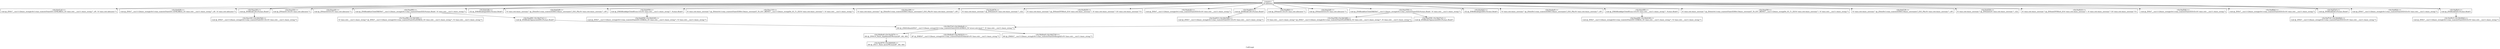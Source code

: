 digraph "CallGraph" {
	label="CallGraph";

	Node0x16bd9d0 [shape=record,label="{\<empty\>\ni32 @main()}"];
	Node0x16bd9d0 -> Node0x1710c00;
	Node0x16bd9d0 -> Node0x17043d0;
	Node0x16bd9d0 -> Node0x16bc3b0;
	Node0x16bd9d0 -> Node0x16b07d0;
	Node0x16bd9d0 -> Node0x17044d0;
	Node0x16bd9d0 -> Node0x17045d0;
	Node0x16bd9d0 -> Node0x1708660;
	Node0x16bd9d0 -> Node0x170ab20;
	Node0x16bd9d0 -> Node0x170ac20;
	Node0x16bd9d0 -> Node0x170e510;
	Node0x16bd9d0 -> Node0x170e610;
	Node0x16bd9d0 -> Node0x170e710;
	Node0x16bd9d0 -> Node0x170e810;
	Node0x16bd9d0 -> Node0x170e910;
	Node0x16bd9d0 -> Node0x170ea10;
	Node0x16bd9d0 -> Node0x1710b00;
	Node0x16bd9d0 -> Node0x1710d00;
	Node0x16bd9d0 -> Node0x1710e00;
	Node0x16bd9d0 -> Node0x1715ea0;
	Node0x16bd9d0 -> Node0x1718360;
	Node0x16bd9d0 -> Node0x1718460;
	Node0x16bd9d0 -> Node0x171bd50;
	Node0x16bd9d0 -> Node0x171be50;
	Node0x16bd9d0 -> Node0x171bf80;
	Node0x16bd9d0 -> Node0x171c130;
	Node0x16bd9d0 -> Node0x171c2e0;
	Node0x16bd9d0 -> Node0x171c490;
	Node0x16bd9d0 -> Node0x171c640;
	Node0x16bd9d0 -> Node0x171e660;
	Node0x16bd9d0 -> Node0x171e810;
	Node0x16bc3b0 [shape=record,label="{\<0x16aa160-\>\>\nvoid @_ZN4BookC2Ev(%class.Book*)}"];
	Node0x16bc3b0 -> Node0x1720830;
	Node0x16b07d0 [shape=record,label="{\<0x16aa350-\>\>\nvoid @_ZNSaIcEC1Ev(%\"class.std::allocator\"*)}"];
	Node0x17043d0 [shape=record,label="{\<0x16a62f0-\>\>\nvoid @_ZNSt7__cxx1112basic_stringIcSt11char_traitsIcESaIcEEC1EPKcRKS3_(%\"class.std::__cxx11::basic_string\"*, i8*, %\"class.std::allocator\"*)}"];
	Node0x17044d0 [shape=record,label="{\<0x16aaa40-\>\>\nvoid @_ZNSaIcED1Ev(%\"class.std::allocator\"*)}"];
	Node0x17045d0 [shape=record,label="{\<0x16aaf08-\>\>\nvoid @_ZN4Book8setTitleERKNSt7__cxx1112basic_stringIcSt11char_traitsIcESaIcEEE(%class.Book*, %\"class.std::__cxx11::basic_string\"*)}"];
	Node0x17045d0 -> Node0x17209e0;
	Node0x17045d0 -> Node0x1720da0;
	Node0x1708660 [shape=record,label="{\<0x16ab180-\>\>\ni32 @_ZNK4Book5getIDEv(%class.Book*)}"];
	Node0x170ab20 [shape=record,label="{\<0x16ab5d8-\>\>\n%\"class.std::basic_ostream\"* @_ZStlsISt11char_traitsIcEERSt13basic_ostreamIcT_ES5_PKc(%\"class.std::basic_ostream\"*, i8*)}"];
	Node0x170ac20 [shape=record,label="{\<0x16ab958-\>\>\nvoid @_ZNK4Book8getTitleB5cxx11Ev(%\"class.std::__cxx11::basic_string\"*, %class.Book*)}"];
	Node0x170ac20 -> Node0x170f460;
	Node0x170e510 [shape=record,label="{\<0x16ac118-\>\>\n%\"class.std::basic_ostream\"* @_ZStlsIcSt11char_traitsIcESaIcEERSt13basic_ostreamIT_T0_ES7_RKNSt7__cxx1112basic_stringIS4_S5_T1_EE(%\"class.std::basic_ostream\"*, %\"class.std::__cxx11::basic_string\"*)}"];
	Node0x170e610 [shape=record,label="{\<0x16ac398-\>\>\n%\"class.std::basic_ostream\"* @_ZStlsISt11char_traitsIcEERSt13basic_ostreamIcT_ES5_PKc(%\"class.std::basic_ostream\"*, i8*)}"];
	Node0x170e710 [shape=record,label="{\<0x16ad678-\>\>\n%\"class.std::basic_ostream\"* @_ZNSolsEi(%\"class.std::basic_ostream\"*, i32)}"];
	Node0x170e810 [shape=record,label="{\<0x16adb38-\>\>\n%\"class.std::basic_ostream\"* @_ZNSolsEPFRSoS_E(%\"class.std::basic_ostream\"*, %\"class.std::basic_ostream\"* (%\"class.std::basic_ostream\"*)*)}"];
	Node0x170e910 [shape=record,label="{\<0x16ade20-\>\>\nvoid @_ZNSt7__cxx1112basic_stringIcSt11char_traitsIcESaIcEED1Ev(%\"class.std::__cxx11::basic_string\"*)}"];
	Node0x170ea10 [shape=record,label="{\<0x16adf10-\>\>\nvoid @_ZN4BookC2Ev(%class.Book*)}"];
	Node0x170ea10 -> Node0x1712a20;
	Node0x1710b00 [shape=record,label="{\<0x16adfb0-\>\>\nvoid @_ZNSaIcEC1Ev(%\"class.std::allocator\"*)}"];
	Node0x1710c00 [shape=record,label="{\<0x16a41a0-\>\>\nvoid @_ZNSt7__cxx1112basic_stringIcSt11char_traitsIcESaIcEEC1EPKcRKS3_(%\"class.std::__cxx11::basic_string\"*, i8*, %\"class.std::allocator\"*)}"];
	Node0x1710d00 [shape=record,label="{\<0x16ae2d0-\>\>\nvoid @_ZNSaIcED1Ev(%\"class.std::allocator\"*)}"];
	Node0x1710e00 [shape=record,label="{\<0x16ae558-\>\>\nvoid @_ZN4Book8setTitleERKNSt7__cxx1112basic_stringIcSt11char_traitsIcESaIcEEE(%class.Book*, %\"class.std::__cxx11::basic_string\"*)}"];
	Node0x1710e00 -> Node0x1713a30;
	Node0x1710e00 -> Node0x17168f0;
	Node0x1715ea0 [shape=record,label="{\<0x16ae6e0-\>\>\ni32 @_ZNK4Book5getIDEv(%class.Book*)}"];
	Node0x1718360 [shape=record,label="{\<0x16aebe8-\>\>\n%\"class.std::basic_ostream\"* @_ZStlsISt11char_traitsIcEERSt13basic_ostreamIcT_ES5_PKc(%\"class.std::basic_ostream\"*, i8*)}"];
	Node0x1718460 [shape=record,label="{\<0x16aed08-\>\>\nvoid @_ZNK4Book8getTitleB5cxx11Ev(%\"class.std::__cxx11::basic_string\"*, %class.Book*)}"];
	Node0x1718460 -> Node0x16f46e0;
	Node0x171bd50 [shape=record,label="{\<0x16aef38-\>\>\n%\"class.std::basic_ostream\"* @_ZStlsIcSt11char_traitsIcESaIcEERSt13basic_ostreamIT_T0_ES7_RKNSt7__cxx1112basic_stringIS4_S5_T1_EE(%\"class.std::basic_ostream\"*, %\"class.std::__cxx11::basic_string\"*)}"];
	Node0x171be50 [shape=record,label="{\<0x16af138-\>\>\n%\"class.std::basic_ostream\"* @_ZStlsISt11char_traitsIcEERSt13basic_ostreamIcT_ES5_PKc(%\"class.std::basic_ostream\"*, i8*)}"];
	Node0x171bf80 [shape=record,label="{\<0x16af258-\>\>\n%\"class.std::basic_ostream\"* @_ZNSolsEi(%\"class.std::basic_ostream\"*, i32)}"];
	Node0x171c130 [shape=record,label="{\<0x16af418-\>\>\n%\"class.std::basic_ostream\"* @_ZNSolsEPFRSoS_E(%\"class.std::basic_ostream\"*, %\"class.std::basic_ostream\"* (%\"class.std::basic_ostream\"*)*)}"];
	Node0x171c2e0 [shape=record,label="{\<0x16af540-\>\>\nvoid @_ZNSt7__cxx1112basic_stringIcSt11char_traitsIcESaIcEED1Ev(%\"class.std::__cxx11::basic_string\"*)}"];
	Node0x171c490 [shape=record,label="{\<0x16af6b0-\>\>\nvoid @_ZNSt7__cxx1112basic_stringIcSt11char_traitsIcESaIcEED1Ev(%\"class.std::__cxx11::basic_string\"*)}"];
	Node0x171c640 [shape=record,label="{\<0x16af7e0-\>\>\nvoid @_ZN4BookD2Ev(%class.Book*)}"];
	Node0x171c640 -> Node0x16f4890;
	Node0x171e660 [shape=record,label="{\<0x16af920-\>\>\nvoid @_ZNSt7__cxx1112basic_stringIcSt11char_traitsIcESaIcEED1Ev(%\"class.std::__cxx11::basic_string\"*)}"];
	Node0x171e810 [shape=record,label="{\<0x16af9c0-\>\>\nvoid @_ZN4BookD2Ev(%class.Book*)}"];
	Node0x171e810 -> Node0x16f4a40;
	Node0x1720830 [shape=record,label="{\<0x16aa160-\>0x16b25b0-\>\>\nvoid @_ZNSt7__cxx1112basic_stringIcSt11char_traitsIcESaIcEEC1Ev(%\"class.std::__cxx11::basic_string\"*)}"];
	Node0x17209e0 [shape=record,label="{\<0x16aaf08-\>0x16b34f8-\>\>\n%\"class.std::__cxx11::basic_string\"* @_ZNSt7__cxx1112basic_stringIcSt11char_traitsIcESaIcEEaSERKS4_(%\"class.std::__cxx11::basic_string\"*, %\"class.std::__cxx11::basic_string\"*)}"];
	Node0x1720da0 [shape=record,label="{\<0x16aaf08-\>0x16b37e0-\>\>\nvoid @_ZN4Book10generateIDEv(%class.Book*)}"];
	Node0x1720da0 -> Node0x16f4bf0;
	Node0x170f460 [shape=record,label="{\<0x16ab958-\>0x16b4248-\>\>\nvoid @_ZNSt7__cxx1112basic_stringIcSt11char_traitsIcESaIcEEC1ERKS4_(%\"class.std::__cxx11::basic_string\"*, %\"class.std::__cxx11::basic_string\"*)}"];
	Node0x1712a20 [shape=record,label="{\<0x16adf10-\>0x16b25b0-\>\>\nvoid @_ZNSt7__cxx1112basic_stringIcSt11char_traitsIcESaIcEEC1Ev(%\"class.std::__cxx11::basic_string\"*)}"];
	Node0x1713a30 [shape=record,label="{\<0x16ae558-\>0x16b34f8-\>\>\n%\"class.std::__cxx11::basic_string\"* @_ZNSt7__cxx1112basic_stringIcSt11char_traitsIcESaIcEEaSERKS4_(%\"class.std::__cxx11::basic_string\"*, %\"class.std::__cxx11::basic_string\"*)}"];
	Node0x17168f0 [shape=record,label="{\<0x16ae558-\>0x16b37e0-\>\>\nvoid @_ZN4Book10generateIDEv(%class.Book*)}"];
	Node0x17168f0 -> Node0x16f4bf0;
	Node0x16f46e0 [shape=record,label="{\<0x16aed08-\>0x16b4248-\>\>\nvoid @_ZNSt7__cxx1112basic_stringIcSt11char_traitsIcESaIcEEC1ERKS4_(%\"class.std::__cxx11::basic_string\"*, %\"class.std::__cxx11::basic_string\"*)}"];
	Node0x16f4890 [shape=record,label="{\<0x16af7e0-\>0x16b46b0-\>\>\nvoid @_ZNSt7__cxx1112basic_stringIcSt11char_traitsIcESaIcEED1Ev(%\"class.std::__cxx11::basic_string\"*)}"];
	Node0x16f4a40 [shape=record,label="{\<0x16af9c0-\>0x16b46b0-\>\>\nvoid @_ZNSt7__cxx1112basic_stringIcSt11char_traitsIcESaIcEED1Ev(%\"class.std::__cxx11::basic_string\"*)}"];
	Node0x16f4bf0 [shape=record,label="{\<0x16b37e0-\>0x16b4ba8-\>\>\ni64 @_ZNKSt4hashINSt7__cxx1112basic_stringIcSt11char_traitsIcESaIcEEEEclERKS5_(%\"struct.std::hash\"*, %\"class.std::__cxx11::basic_string\"*)}"];
	Node0x16f4bf0 -> Node0x1733760;
	Node0x16f4bf0 -> Node0x16f7d30;
	Node0x16f4bf0 -> Node0x1716a20;
	Node0x16f7d30 [shape=record,label="{\<0x16b4ba8-\>0x16b5410-\>\>\ni8* @_ZNKSt7__cxx1112basic_stringIcSt11char_traitsIcESaIcEE4dataEv(%\"class.std::__cxx11::basic_string\"*)}"];
	Node0x1716a20 [shape=record,label="{\<0x16b4ba8-\>0x16b5740-\>\>\ni64 @_ZNKSt7__cxx1112basic_stringIcSt11char_traitsIcESaIcEE6lengthEv(%\"class.std::__cxx11::basic_string\"*)}"];
	Node0x1733760 [shape=record,label="{\<0x16b4ba8-\>0x16a3070-\>\>\ni64 @_ZNSt10_Hash_impl4hashEPKvmm(i8*, i64, i64)}"];
	Node0x1733760 -> Node0x1737870;
	Node0x1737870 [shape=record,label="{\<0x16a3070-\>0x16b64d0-\>\>\ni64 @_ZSt11_Hash_bytesPKvmm(i8*, i64, i64)}"];
}

